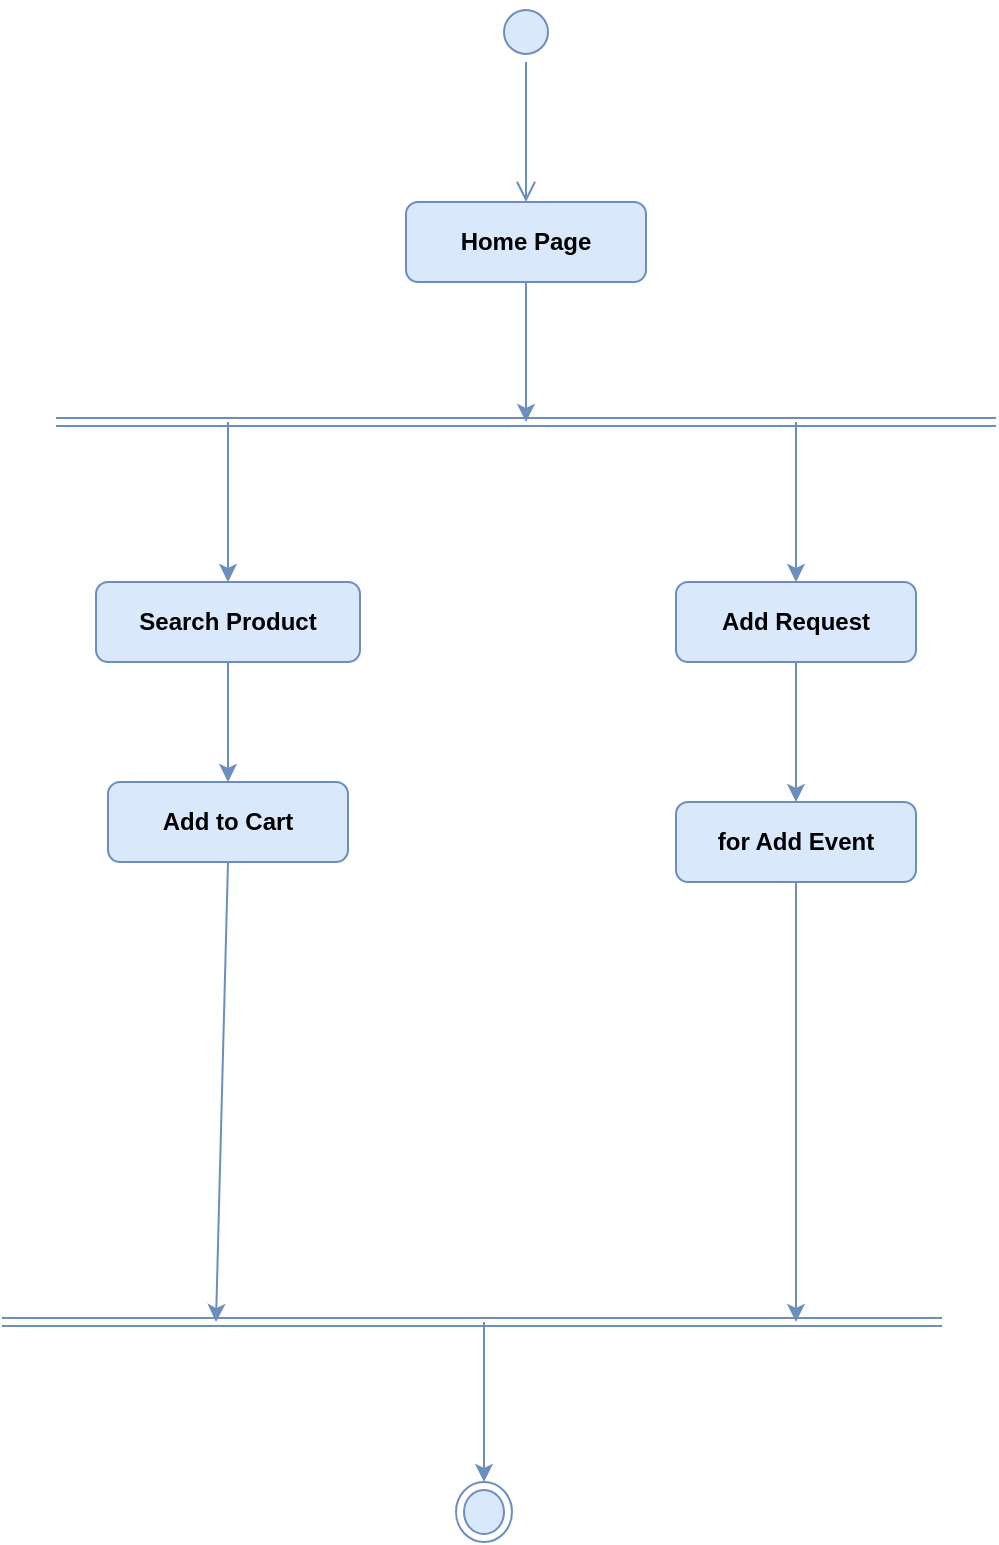 <mxfile version="12.8.9" type="device"><diagram name="Page-1" id="e7e014a7-5840-1c2e-5031-d8a46d1fe8dd"><mxGraphModel dx="868" dy="433" grid="1" gridSize="10" guides="1" tooltips="1" connect="1" arrows="1" fold="1" page="1" pageScale="1" pageWidth="1169" pageHeight="826" background="#ffffff" math="0" shadow="0"><root><mxCell id="0"/><mxCell id="1" parent="0"/><mxCell id="1BkKkDQpHzmliULIT6Ov-51" value="Search Product" style="rounded=1;whiteSpace=wrap;html=1;fillColor=#dae8fc;strokeColor=#6c8ebf;fontStyle=1" vertex="1" parent="1"><mxGeometry x="160" y="550" width="132" height="40" as="geometry"/></mxCell><mxCell id="1BkKkDQpHzmliULIT6Ov-52" value="Add to Cart" style="rounded=1;whiteSpace=wrap;html=1;fillColor=#dae8fc;strokeColor=#6c8ebf;fontStyle=1" vertex="1" parent="1"><mxGeometry x="166" y="650" width="120" height="40" as="geometry"/></mxCell><mxCell id="1BkKkDQpHzmliULIT6Ov-55" value="" style="endArrow=classic;html=1;exitX=0.5;exitY=1;exitDx=0;exitDy=0;entryX=0.5;entryY=0;entryDx=0;entryDy=0;fillColor=#dae8fc;strokeColor=#6c8ebf;fontStyle=1" edge="1" parent="1" source="1BkKkDQpHzmliULIT6Ov-51" target="1BkKkDQpHzmliULIT6Ov-52"><mxGeometry width="50" height="50" relative="1" as="geometry"><mxPoint x="160" y="630" as="sourcePoint"/><mxPoint x="210" y="580" as="targetPoint"/></mxGeometry></mxCell><mxCell id="1BkKkDQpHzmliULIT6Ov-56" value="" style="endArrow=classic;html=1;exitX=0.5;exitY=1;exitDx=0;exitDy=0;fillColor=#dae8fc;strokeColor=#6c8ebf;fontStyle=1" edge="1" parent="1" source="1BkKkDQpHzmliULIT6Ov-52"><mxGeometry width="50" height="50" relative="1" as="geometry"><mxPoint x="80" y="681" as="sourcePoint"/><mxPoint x="220" y="920" as="targetPoint"/></mxGeometry></mxCell><mxCell id="1BkKkDQpHzmliULIT6Ov-58" value="" style="endArrow=classic;html=1;entryX=0.5;entryY=0;entryDx=0;entryDy=0;fillColor=#dae8fc;strokeColor=#6c8ebf;fontStyle=1" edge="1" parent="1" target="1BkKkDQpHzmliULIT6Ov-51"><mxGeometry width="50" height="50" relative="1" as="geometry"><mxPoint x="226" y="470" as="sourcePoint"/><mxPoint x="180" y="546" as="targetPoint"/></mxGeometry></mxCell><mxCell id="1BkKkDQpHzmliULIT6Ov-59" value="Add Request" style="rounded=1;whiteSpace=wrap;html=1;fillColor=#dae8fc;strokeColor=#6c8ebf;fontStyle=1" vertex="1" parent="1"><mxGeometry x="450" y="550" width="120" height="40" as="geometry"/></mxCell><mxCell id="1BkKkDQpHzmliULIT6Ov-61" value="for Add Event" style="rounded=1;whiteSpace=wrap;html=1;fillColor=#dae8fc;strokeColor=#6c8ebf;fontStyle=1" vertex="1" parent="1"><mxGeometry x="450" y="660" width="120" height="40" as="geometry"/></mxCell><mxCell id="1BkKkDQpHzmliULIT6Ov-64" value="" style="endArrow=classic;html=1;entryX=0.5;entryY=0;entryDx=0;entryDy=0;fillColor=#dae8fc;strokeColor=#6c8ebf;fontStyle=1;exitX=0.5;exitY=1;exitDx=0;exitDy=0;" edge="1" parent="1" target="1BkKkDQpHzmliULIT6Ov-61" source="1BkKkDQpHzmliULIT6Ov-59"><mxGeometry width="50" height="50" relative="1" as="geometry"><mxPoint x="360" y="590" as="sourcePoint"/><mxPoint x="460" y="600" as="targetPoint"/></mxGeometry></mxCell><mxCell id="1BkKkDQpHzmliULIT6Ov-69" value="" style="shape=link;html=1;fillColor=#dae8fc;strokeColor=#6c8ebf;fontStyle=1" edge="1" parent="1"><mxGeometry width="50" height="50" relative="1" as="geometry"><mxPoint x="113" y="920" as="sourcePoint"/><mxPoint x="583" y="920" as="targetPoint"/></mxGeometry></mxCell><mxCell id="1BkKkDQpHzmliULIT6Ov-72" value="" style="endArrow=classic;html=1;exitX=0.5;exitY=1;exitDx=0;exitDy=0;fillColor=#dae8fc;strokeColor=#6c8ebf;fontStyle=1" edge="1" parent="1" source="1BkKkDQpHzmliULIT6Ov-61"><mxGeometry width="50" height="50" relative="1" as="geometry"><mxPoint x="360" y="820" as="sourcePoint"/><mxPoint x="510" y="920" as="targetPoint"/></mxGeometry></mxCell><mxCell id="1BkKkDQpHzmliULIT6Ov-75" value="" style="ellipse;html=1;shape=endState;fillColor=#dae8fc;strokeColor=#6c8ebf;fontStyle=1" vertex="1" parent="1"><mxGeometry x="340" y="1000" width="28" height="30" as="geometry"/></mxCell><mxCell id="1BkKkDQpHzmliULIT6Ov-78" value="" style="endArrow=classic;html=1;entryX=0.5;entryY=0;entryDx=0;entryDy=0;fillColor=#dae8fc;strokeColor=#6c8ebf;fontStyle=1" edge="1" parent="1" target="1BkKkDQpHzmliULIT6Ov-75"><mxGeometry width="50" height="50" relative="1" as="geometry"><mxPoint x="354" y="920" as="sourcePoint"/><mxPoint x="460" y="1020" as="targetPoint"/></mxGeometry></mxCell><mxCell id="1BkKkDQpHzmliULIT6Ov-79" value="" style="ellipse;html=1;shape=startState;fillColor=#dae8fc;strokeColor=#6c8ebf;fontStyle=1" vertex="1" parent="1"><mxGeometry x="360" y="260" width="30" height="30" as="geometry"/></mxCell><mxCell id="1BkKkDQpHzmliULIT6Ov-80" value="" style="edgeStyle=orthogonalEdgeStyle;html=1;verticalAlign=bottom;endArrow=open;endSize=8;strokeColor=#6c8ebf;fillColor=#dae8fc;fontStyle=1" edge="1" parent="1" source="1BkKkDQpHzmliULIT6Ov-79"><mxGeometry relative="1" as="geometry"><mxPoint x="375" y="360" as="targetPoint"/></mxGeometry></mxCell><mxCell id="1BkKkDQpHzmliULIT6Ov-81" value="" style="shape=link;html=1;fillColor=#dae8fc;strokeColor=#6c8ebf;fontStyle=1" edge="1" parent="1"><mxGeometry width="50" height="50" relative="1" as="geometry"><mxPoint x="140" y="470" as="sourcePoint"/><mxPoint x="610" y="470" as="targetPoint"/></mxGeometry></mxCell><mxCell id="1BkKkDQpHzmliULIT6Ov-82" value="" style="endArrow=classic;html=1;entryX=0.5;entryY=0;entryDx=0;entryDy=0;fillColor=#dae8fc;strokeColor=#6c8ebf;fontStyle=1" edge="1" parent="1" target="1BkKkDQpHzmliULIT6Ov-59"><mxGeometry width="50" height="50" relative="1" as="geometry"><mxPoint x="510" y="470" as="sourcePoint"/><mxPoint x="400" y="560" as="targetPoint"/><Array as="points"/></mxGeometry></mxCell><mxCell id="1BkKkDQpHzmliULIT6Ov-83" value="Home Page" style="rounded=1;whiteSpace=wrap;html=1;fillColor=#dae8fc;strokeColor=#6c8ebf;fontStyle=1" vertex="1" parent="1"><mxGeometry x="315" y="360" width="120" height="40" as="geometry"/></mxCell><mxCell id="1BkKkDQpHzmliULIT6Ov-84" value="" style="endArrow=classic;html=1;exitX=0.5;exitY=1;exitDx=0;exitDy=0;fillColor=#dae8fc;strokeColor=#6c8ebf;" edge="1" parent="1" source="1BkKkDQpHzmliULIT6Ov-83"><mxGeometry width="50" height="50" relative="1" as="geometry"><mxPoint x="410" y="470" as="sourcePoint"/><mxPoint x="375" y="470" as="targetPoint"/></mxGeometry></mxCell></root></mxGraphModel></diagram></mxfile>